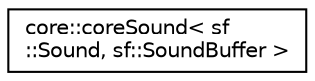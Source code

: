 digraph "Graphical Class Hierarchy"
{
  edge [fontname="Helvetica",fontsize="10",labelfontname="Helvetica",labelfontsize="10"];
  node [fontname="Helvetica",fontsize="10",shape=record];
  rankdir="LR";
  Node1 [label="core::coreSound\< sf\l::Sound, sf::SoundBuffer \>",height=0.2,width=0.4,color="black", fillcolor="white", style="filled",URL="$structcore_1_1core_sound.html"];
}
